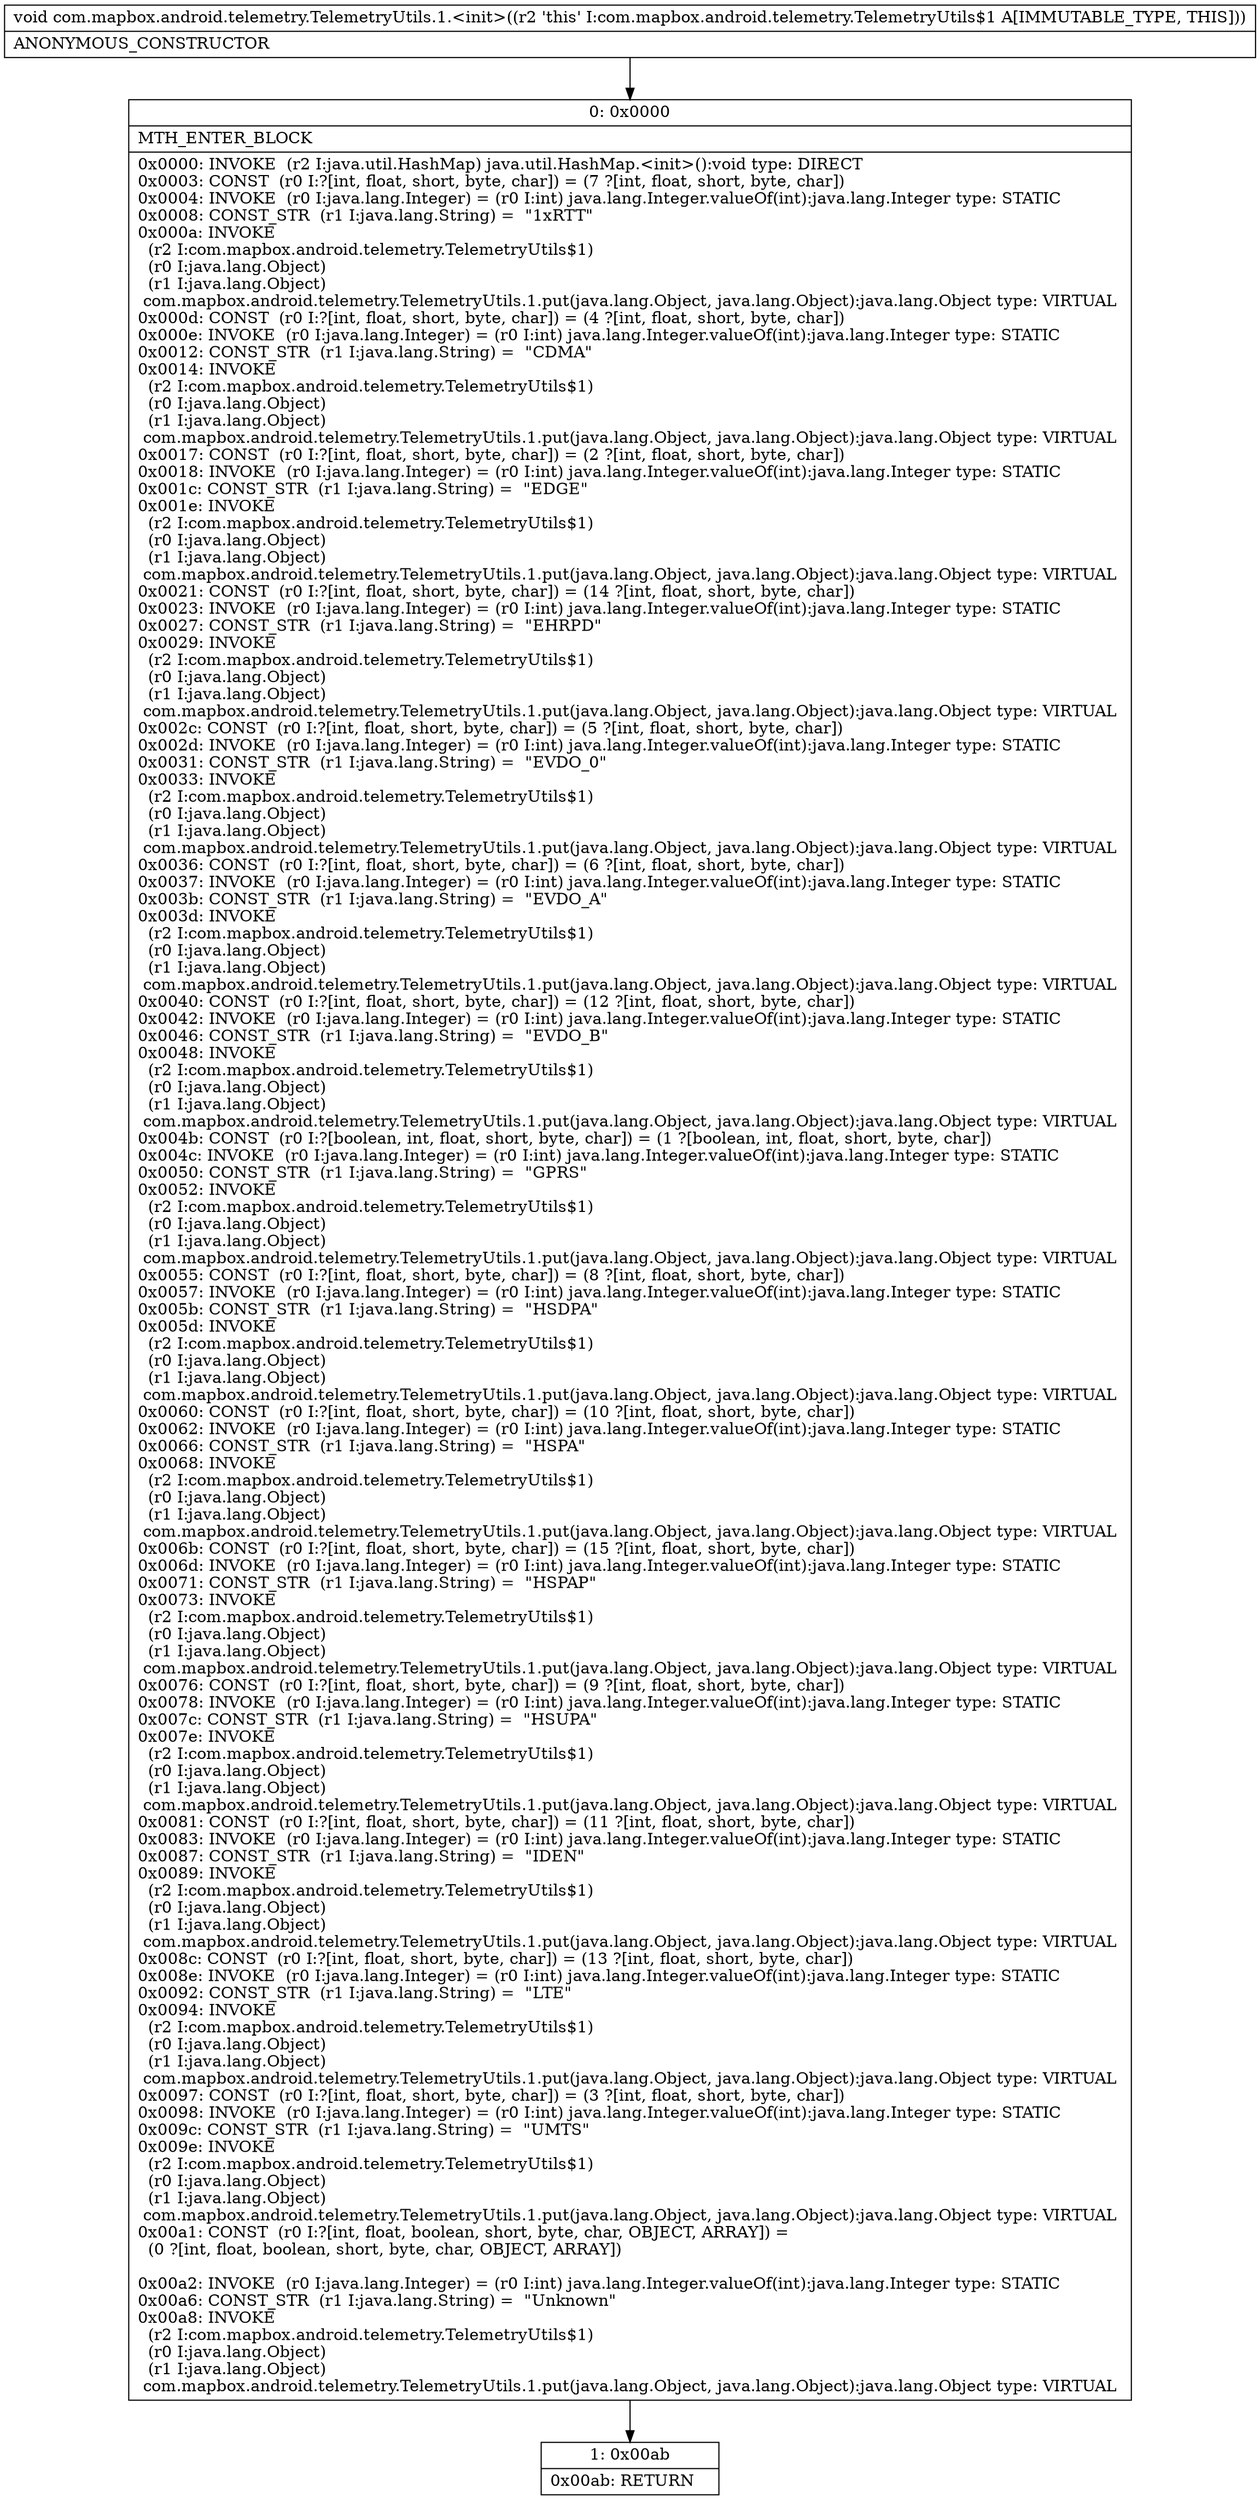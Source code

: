 digraph "CFG forcom.mapbox.android.telemetry.TelemetryUtils.1.\<init\>()V" {
Node_0 [shape=record,label="{0\:\ 0x0000|MTH_ENTER_BLOCK\l|0x0000: INVOKE  (r2 I:java.util.HashMap) java.util.HashMap.\<init\>():void type: DIRECT \l0x0003: CONST  (r0 I:?[int, float, short, byte, char]) = (7 ?[int, float, short, byte, char]) \l0x0004: INVOKE  (r0 I:java.lang.Integer) = (r0 I:int) java.lang.Integer.valueOf(int):java.lang.Integer type: STATIC \l0x0008: CONST_STR  (r1 I:java.lang.String) =  \"1xRTT\" \l0x000a: INVOKE  \l  (r2 I:com.mapbox.android.telemetry.TelemetryUtils$1)\l  (r0 I:java.lang.Object)\l  (r1 I:java.lang.Object)\l com.mapbox.android.telemetry.TelemetryUtils.1.put(java.lang.Object, java.lang.Object):java.lang.Object type: VIRTUAL \l0x000d: CONST  (r0 I:?[int, float, short, byte, char]) = (4 ?[int, float, short, byte, char]) \l0x000e: INVOKE  (r0 I:java.lang.Integer) = (r0 I:int) java.lang.Integer.valueOf(int):java.lang.Integer type: STATIC \l0x0012: CONST_STR  (r1 I:java.lang.String) =  \"CDMA\" \l0x0014: INVOKE  \l  (r2 I:com.mapbox.android.telemetry.TelemetryUtils$1)\l  (r0 I:java.lang.Object)\l  (r1 I:java.lang.Object)\l com.mapbox.android.telemetry.TelemetryUtils.1.put(java.lang.Object, java.lang.Object):java.lang.Object type: VIRTUAL \l0x0017: CONST  (r0 I:?[int, float, short, byte, char]) = (2 ?[int, float, short, byte, char]) \l0x0018: INVOKE  (r0 I:java.lang.Integer) = (r0 I:int) java.lang.Integer.valueOf(int):java.lang.Integer type: STATIC \l0x001c: CONST_STR  (r1 I:java.lang.String) =  \"EDGE\" \l0x001e: INVOKE  \l  (r2 I:com.mapbox.android.telemetry.TelemetryUtils$1)\l  (r0 I:java.lang.Object)\l  (r1 I:java.lang.Object)\l com.mapbox.android.telemetry.TelemetryUtils.1.put(java.lang.Object, java.lang.Object):java.lang.Object type: VIRTUAL \l0x0021: CONST  (r0 I:?[int, float, short, byte, char]) = (14 ?[int, float, short, byte, char]) \l0x0023: INVOKE  (r0 I:java.lang.Integer) = (r0 I:int) java.lang.Integer.valueOf(int):java.lang.Integer type: STATIC \l0x0027: CONST_STR  (r1 I:java.lang.String) =  \"EHRPD\" \l0x0029: INVOKE  \l  (r2 I:com.mapbox.android.telemetry.TelemetryUtils$1)\l  (r0 I:java.lang.Object)\l  (r1 I:java.lang.Object)\l com.mapbox.android.telemetry.TelemetryUtils.1.put(java.lang.Object, java.lang.Object):java.lang.Object type: VIRTUAL \l0x002c: CONST  (r0 I:?[int, float, short, byte, char]) = (5 ?[int, float, short, byte, char]) \l0x002d: INVOKE  (r0 I:java.lang.Integer) = (r0 I:int) java.lang.Integer.valueOf(int):java.lang.Integer type: STATIC \l0x0031: CONST_STR  (r1 I:java.lang.String) =  \"EVDO_0\" \l0x0033: INVOKE  \l  (r2 I:com.mapbox.android.telemetry.TelemetryUtils$1)\l  (r0 I:java.lang.Object)\l  (r1 I:java.lang.Object)\l com.mapbox.android.telemetry.TelemetryUtils.1.put(java.lang.Object, java.lang.Object):java.lang.Object type: VIRTUAL \l0x0036: CONST  (r0 I:?[int, float, short, byte, char]) = (6 ?[int, float, short, byte, char]) \l0x0037: INVOKE  (r0 I:java.lang.Integer) = (r0 I:int) java.lang.Integer.valueOf(int):java.lang.Integer type: STATIC \l0x003b: CONST_STR  (r1 I:java.lang.String) =  \"EVDO_A\" \l0x003d: INVOKE  \l  (r2 I:com.mapbox.android.telemetry.TelemetryUtils$1)\l  (r0 I:java.lang.Object)\l  (r1 I:java.lang.Object)\l com.mapbox.android.telemetry.TelemetryUtils.1.put(java.lang.Object, java.lang.Object):java.lang.Object type: VIRTUAL \l0x0040: CONST  (r0 I:?[int, float, short, byte, char]) = (12 ?[int, float, short, byte, char]) \l0x0042: INVOKE  (r0 I:java.lang.Integer) = (r0 I:int) java.lang.Integer.valueOf(int):java.lang.Integer type: STATIC \l0x0046: CONST_STR  (r1 I:java.lang.String) =  \"EVDO_B\" \l0x0048: INVOKE  \l  (r2 I:com.mapbox.android.telemetry.TelemetryUtils$1)\l  (r0 I:java.lang.Object)\l  (r1 I:java.lang.Object)\l com.mapbox.android.telemetry.TelemetryUtils.1.put(java.lang.Object, java.lang.Object):java.lang.Object type: VIRTUAL \l0x004b: CONST  (r0 I:?[boolean, int, float, short, byte, char]) = (1 ?[boolean, int, float, short, byte, char]) \l0x004c: INVOKE  (r0 I:java.lang.Integer) = (r0 I:int) java.lang.Integer.valueOf(int):java.lang.Integer type: STATIC \l0x0050: CONST_STR  (r1 I:java.lang.String) =  \"GPRS\" \l0x0052: INVOKE  \l  (r2 I:com.mapbox.android.telemetry.TelemetryUtils$1)\l  (r0 I:java.lang.Object)\l  (r1 I:java.lang.Object)\l com.mapbox.android.telemetry.TelemetryUtils.1.put(java.lang.Object, java.lang.Object):java.lang.Object type: VIRTUAL \l0x0055: CONST  (r0 I:?[int, float, short, byte, char]) = (8 ?[int, float, short, byte, char]) \l0x0057: INVOKE  (r0 I:java.lang.Integer) = (r0 I:int) java.lang.Integer.valueOf(int):java.lang.Integer type: STATIC \l0x005b: CONST_STR  (r1 I:java.lang.String) =  \"HSDPA\" \l0x005d: INVOKE  \l  (r2 I:com.mapbox.android.telemetry.TelemetryUtils$1)\l  (r0 I:java.lang.Object)\l  (r1 I:java.lang.Object)\l com.mapbox.android.telemetry.TelemetryUtils.1.put(java.lang.Object, java.lang.Object):java.lang.Object type: VIRTUAL \l0x0060: CONST  (r0 I:?[int, float, short, byte, char]) = (10 ?[int, float, short, byte, char]) \l0x0062: INVOKE  (r0 I:java.lang.Integer) = (r0 I:int) java.lang.Integer.valueOf(int):java.lang.Integer type: STATIC \l0x0066: CONST_STR  (r1 I:java.lang.String) =  \"HSPA\" \l0x0068: INVOKE  \l  (r2 I:com.mapbox.android.telemetry.TelemetryUtils$1)\l  (r0 I:java.lang.Object)\l  (r1 I:java.lang.Object)\l com.mapbox.android.telemetry.TelemetryUtils.1.put(java.lang.Object, java.lang.Object):java.lang.Object type: VIRTUAL \l0x006b: CONST  (r0 I:?[int, float, short, byte, char]) = (15 ?[int, float, short, byte, char]) \l0x006d: INVOKE  (r0 I:java.lang.Integer) = (r0 I:int) java.lang.Integer.valueOf(int):java.lang.Integer type: STATIC \l0x0071: CONST_STR  (r1 I:java.lang.String) =  \"HSPAP\" \l0x0073: INVOKE  \l  (r2 I:com.mapbox.android.telemetry.TelemetryUtils$1)\l  (r0 I:java.lang.Object)\l  (r1 I:java.lang.Object)\l com.mapbox.android.telemetry.TelemetryUtils.1.put(java.lang.Object, java.lang.Object):java.lang.Object type: VIRTUAL \l0x0076: CONST  (r0 I:?[int, float, short, byte, char]) = (9 ?[int, float, short, byte, char]) \l0x0078: INVOKE  (r0 I:java.lang.Integer) = (r0 I:int) java.lang.Integer.valueOf(int):java.lang.Integer type: STATIC \l0x007c: CONST_STR  (r1 I:java.lang.String) =  \"HSUPA\" \l0x007e: INVOKE  \l  (r2 I:com.mapbox.android.telemetry.TelemetryUtils$1)\l  (r0 I:java.lang.Object)\l  (r1 I:java.lang.Object)\l com.mapbox.android.telemetry.TelemetryUtils.1.put(java.lang.Object, java.lang.Object):java.lang.Object type: VIRTUAL \l0x0081: CONST  (r0 I:?[int, float, short, byte, char]) = (11 ?[int, float, short, byte, char]) \l0x0083: INVOKE  (r0 I:java.lang.Integer) = (r0 I:int) java.lang.Integer.valueOf(int):java.lang.Integer type: STATIC \l0x0087: CONST_STR  (r1 I:java.lang.String) =  \"IDEN\" \l0x0089: INVOKE  \l  (r2 I:com.mapbox.android.telemetry.TelemetryUtils$1)\l  (r0 I:java.lang.Object)\l  (r1 I:java.lang.Object)\l com.mapbox.android.telemetry.TelemetryUtils.1.put(java.lang.Object, java.lang.Object):java.lang.Object type: VIRTUAL \l0x008c: CONST  (r0 I:?[int, float, short, byte, char]) = (13 ?[int, float, short, byte, char]) \l0x008e: INVOKE  (r0 I:java.lang.Integer) = (r0 I:int) java.lang.Integer.valueOf(int):java.lang.Integer type: STATIC \l0x0092: CONST_STR  (r1 I:java.lang.String) =  \"LTE\" \l0x0094: INVOKE  \l  (r2 I:com.mapbox.android.telemetry.TelemetryUtils$1)\l  (r0 I:java.lang.Object)\l  (r1 I:java.lang.Object)\l com.mapbox.android.telemetry.TelemetryUtils.1.put(java.lang.Object, java.lang.Object):java.lang.Object type: VIRTUAL \l0x0097: CONST  (r0 I:?[int, float, short, byte, char]) = (3 ?[int, float, short, byte, char]) \l0x0098: INVOKE  (r0 I:java.lang.Integer) = (r0 I:int) java.lang.Integer.valueOf(int):java.lang.Integer type: STATIC \l0x009c: CONST_STR  (r1 I:java.lang.String) =  \"UMTS\" \l0x009e: INVOKE  \l  (r2 I:com.mapbox.android.telemetry.TelemetryUtils$1)\l  (r0 I:java.lang.Object)\l  (r1 I:java.lang.Object)\l com.mapbox.android.telemetry.TelemetryUtils.1.put(java.lang.Object, java.lang.Object):java.lang.Object type: VIRTUAL \l0x00a1: CONST  (r0 I:?[int, float, boolean, short, byte, char, OBJECT, ARRAY]) = \l  (0 ?[int, float, boolean, short, byte, char, OBJECT, ARRAY])\l \l0x00a2: INVOKE  (r0 I:java.lang.Integer) = (r0 I:int) java.lang.Integer.valueOf(int):java.lang.Integer type: STATIC \l0x00a6: CONST_STR  (r1 I:java.lang.String) =  \"Unknown\" \l0x00a8: INVOKE  \l  (r2 I:com.mapbox.android.telemetry.TelemetryUtils$1)\l  (r0 I:java.lang.Object)\l  (r1 I:java.lang.Object)\l com.mapbox.android.telemetry.TelemetryUtils.1.put(java.lang.Object, java.lang.Object):java.lang.Object type: VIRTUAL \l}"];
Node_1 [shape=record,label="{1\:\ 0x00ab|0x00ab: RETURN   \l}"];
MethodNode[shape=record,label="{void com.mapbox.android.telemetry.TelemetryUtils.1.\<init\>((r2 'this' I:com.mapbox.android.telemetry.TelemetryUtils$1 A[IMMUTABLE_TYPE, THIS]))  | ANONYMOUS_CONSTRUCTOR\l}"];
MethodNode -> Node_0;
Node_0 -> Node_1;
}

